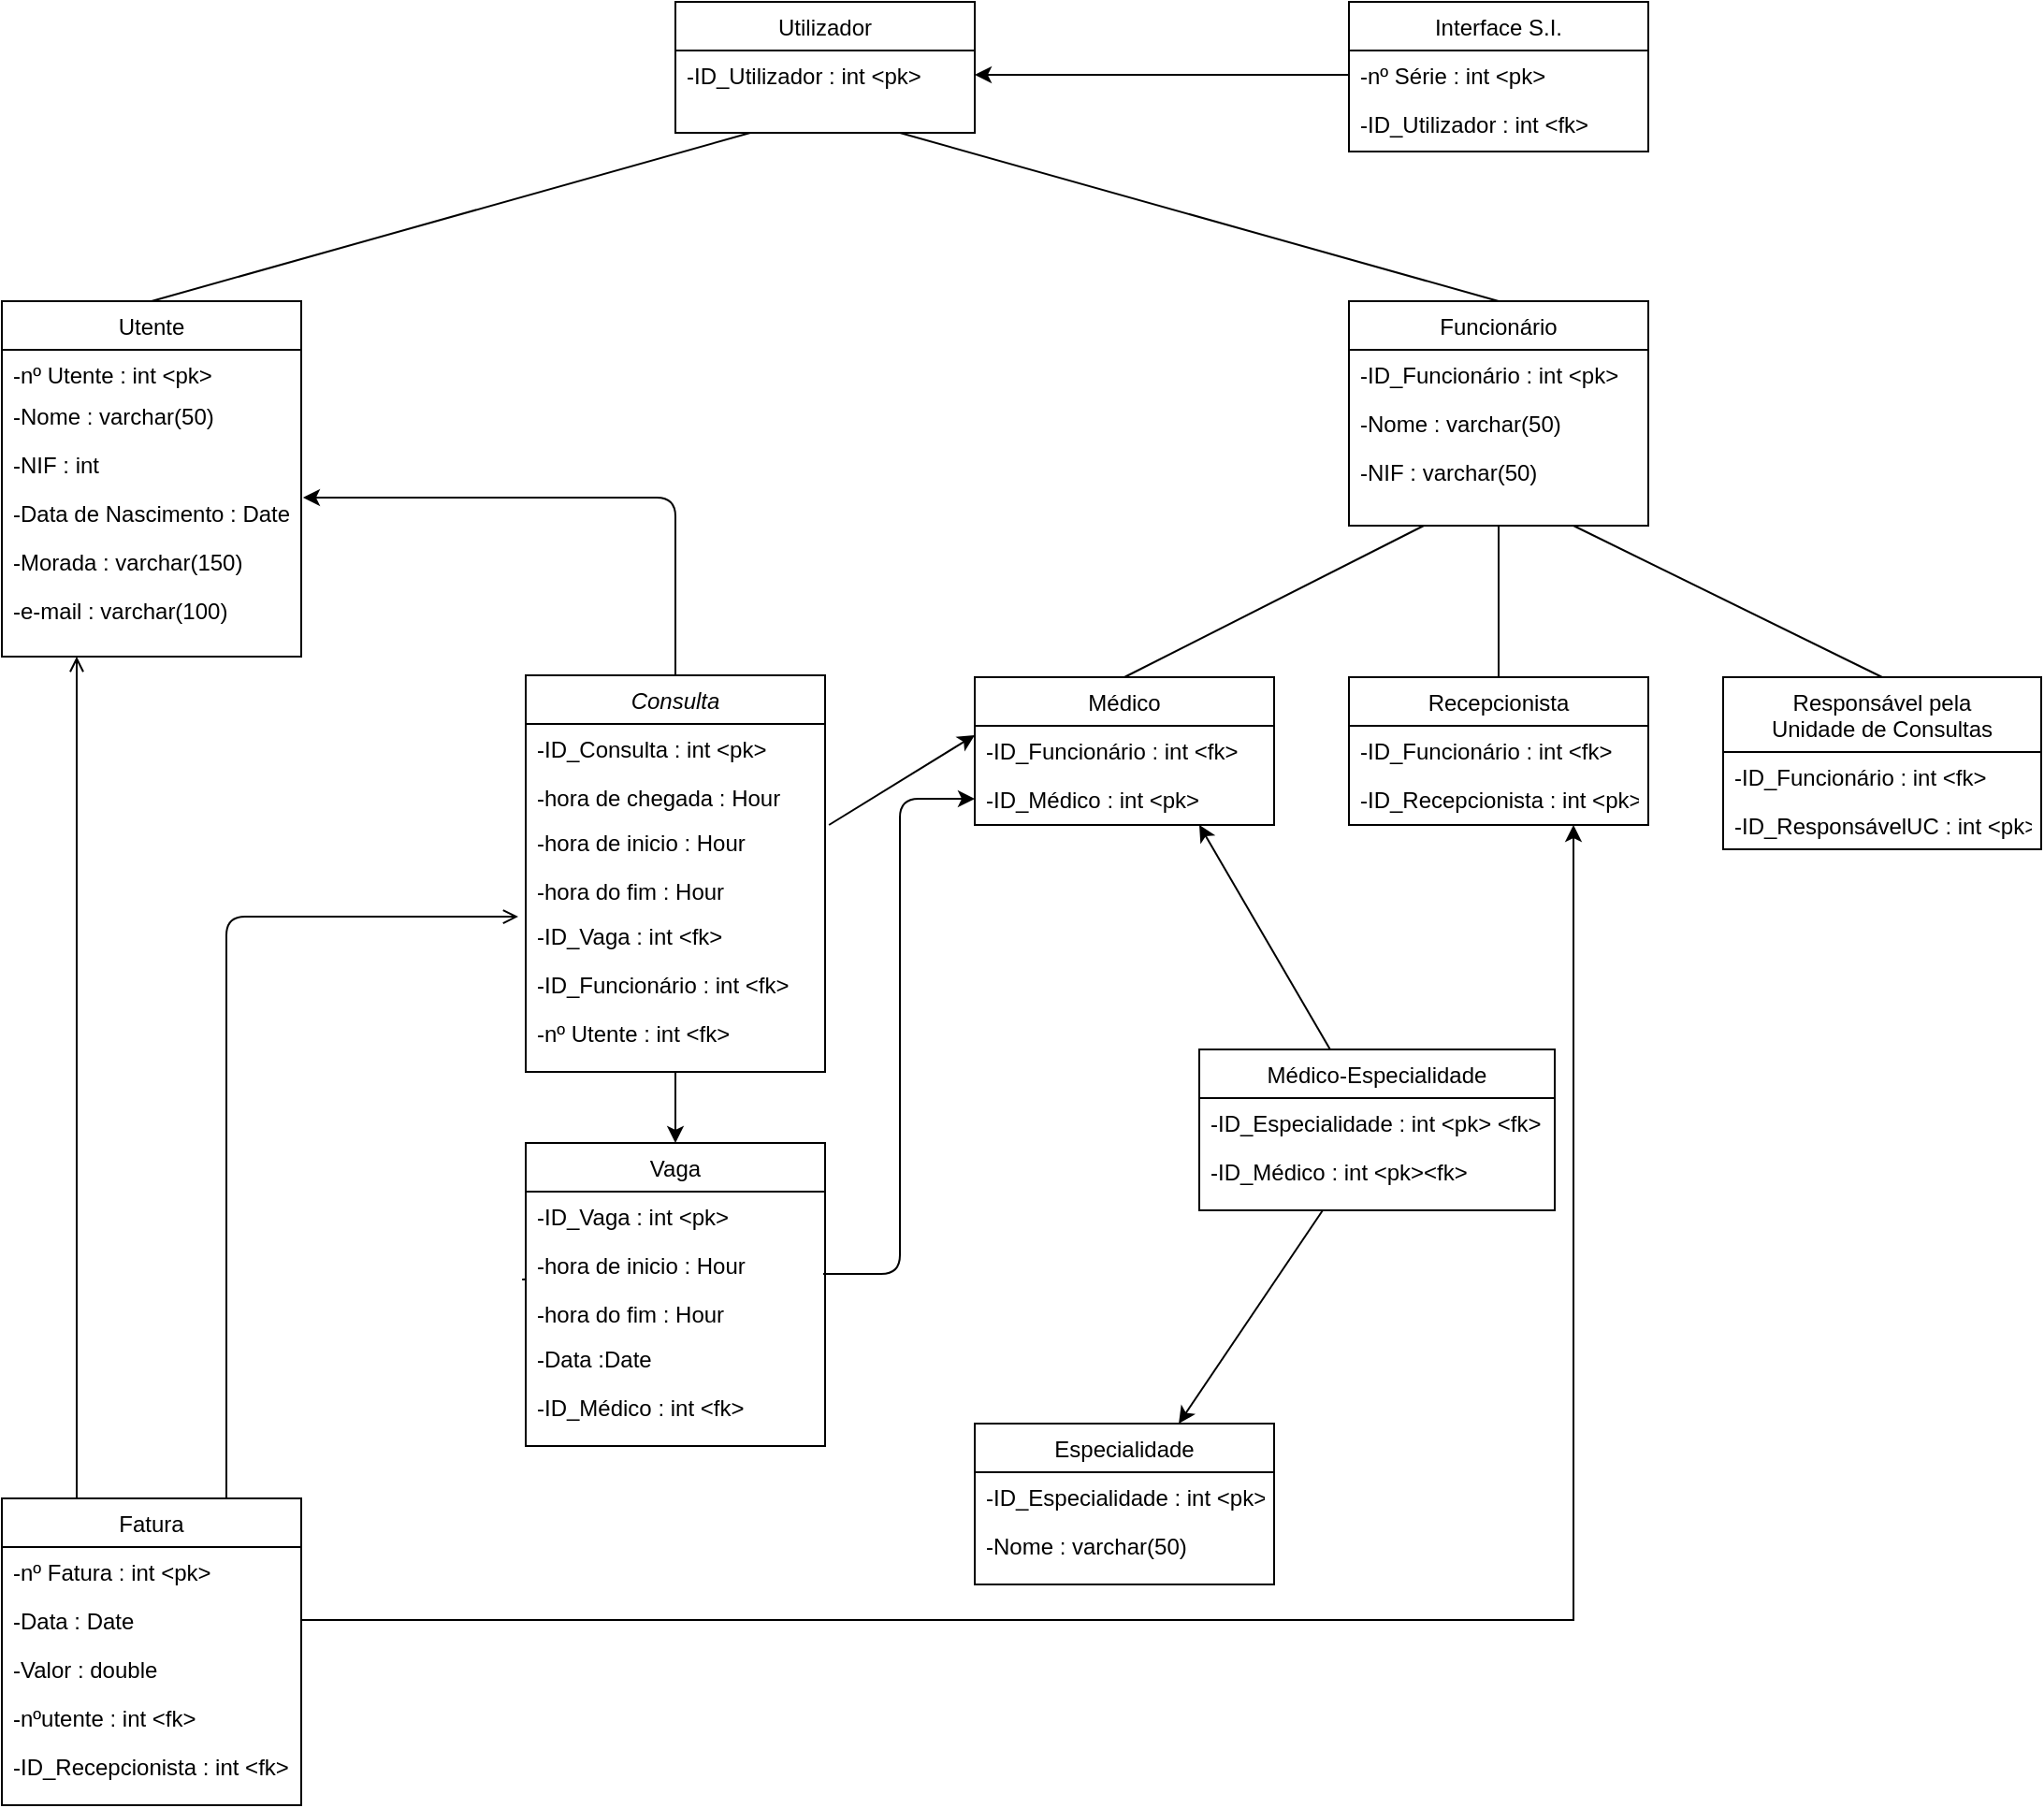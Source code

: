 <mxfile version="14.1.8" type="device"><diagram id="WBJxrwgQJ08cVc8s3mw-" name="Page-1"><mxGraphModel dx="1673" dy="967" grid="1" gridSize="10" guides="1" tooltips="1" connect="1" arrows="1" fold="1" page="1" pageScale="1" pageWidth="1169" pageHeight="827" math="0" shadow="0"><root><mxCell id="uP9oZKzn0SNbNPf4NJ6s-0"/><mxCell id="uP9oZKzn0SNbNPf4NJ6s-1" parent="uP9oZKzn0SNbNPf4NJ6s-0"/><mxCell id="OTSG1Ky6BSyQk9kA5JR_-0" value="Médico" style="swimlane;fontStyle=0;align=center;verticalAlign=top;childLayout=stackLayout;horizontal=1;startSize=26;horizontalStack=0;resizeParent=1;resizeLast=0;collapsible=1;marginBottom=0;rounded=0;shadow=0;strokeWidth=1;" parent="uP9oZKzn0SNbNPf4NJ6s-1" vertex="1"><mxGeometry x="560" y="481" width="160" height="79" as="geometry"><mxRectangle x="130" y="380" width="160" height="26" as="alternateBounds"/></mxGeometry></mxCell><mxCell id="TI8eNgoJQz-PBQJknyLA-6" value="-ID_Funcionário : int &lt;fk&gt; " style="text;align=left;verticalAlign=top;spacingLeft=4;spacingRight=4;overflow=hidden;rotatable=0;points=[[0,0.5],[1,0.5]];portConstraint=eastwest;" parent="OTSG1Ky6BSyQk9kA5JR_-0" vertex="1"><mxGeometry y="26" width="160" height="26" as="geometry"/></mxCell><mxCell id="TI8eNgoJQz-PBQJknyLA-17" value="-ID_Médico : int &lt;pk&gt; " style="text;align=left;verticalAlign=top;spacingLeft=4;spacingRight=4;overflow=hidden;rotatable=0;points=[[0,0.5],[1,0.5]];portConstraint=eastwest;" parent="OTSG1Ky6BSyQk9kA5JR_-0" vertex="1"><mxGeometry y="52" width="160" height="26" as="geometry"/></mxCell><mxCell id="ob_EdHAKW8igNl73r_e9-28" style="rounded=0;orthogonalLoop=1;jettySize=auto;html=1;endArrow=none;endFill=0;exitX=0.5;exitY=0;exitDx=0;exitDy=0;entryX=0.25;entryY=1;entryDx=0;entryDy=0;" parent="uP9oZKzn0SNbNPf4NJ6s-1" source="UmQ6eA-_uJCNgilnCt9g-0" target="ob_EdHAKW8igNl73r_e9-24" edge="1"><mxGeometry relative="1" as="geometry"><mxPoint x="440.96" y="96.988" as="targetPoint"/></mxGeometry></mxCell><mxCell id="UmQ6eA-_uJCNgilnCt9g-0" value="Utente" style="swimlane;fontStyle=0;align=center;verticalAlign=top;childLayout=stackLayout;horizontal=1;startSize=26;horizontalStack=0;resizeParent=1;resizeLast=0;collapsible=1;marginBottom=0;rounded=0;shadow=0;strokeWidth=1;" parent="uP9oZKzn0SNbNPf4NJ6s-1" vertex="1"><mxGeometry x="40" y="280" width="160" height="190" as="geometry"><mxRectangle x="550" y="140" width="160" height="26" as="alternateBounds"/></mxGeometry></mxCell><mxCell id="UmQ6eA-_uJCNgilnCt9g-3" value="-nº Utente : int &lt;pk&gt; " style="text;align=left;verticalAlign=top;spacingLeft=4;spacingRight=4;overflow=hidden;rotatable=0;points=[[0,0.5],[1,0.5]];portConstraint=eastwest;rounded=0;shadow=0;html=0;" parent="UmQ6eA-_uJCNgilnCt9g-0" vertex="1"><mxGeometry y="26" width="160" height="22" as="geometry"/></mxCell><mxCell id="UmQ6eA-_uJCNgilnCt9g-1" value="-Nome : varchar(50)" style="text;align=left;verticalAlign=top;spacingLeft=4;spacingRight=4;overflow=hidden;rotatable=0;points=[[0,0.5],[1,0.5]];portConstraint=eastwest;" parent="UmQ6eA-_uJCNgilnCt9g-0" vertex="1"><mxGeometry y="48" width="160" height="26" as="geometry"/></mxCell><mxCell id="UmQ6eA-_uJCNgilnCt9g-6" value="-NIF : int " style="text;align=left;verticalAlign=top;spacingLeft=4;spacingRight=4;overflow=hidden;rotatable=0;points=[[0,0.5],[1,0.5]];portConstraint=eastwest;rounded=0;shadow=0;html=0;" parent="UmQ6eA-_uJCNgilnCt9g-0" vertex="1"><mxGeometry y="74" width="160" height="26" as="geometry"/></mxCell><mxCell id="UmQ6eA-_uJCNgilnCt9g-2" value="-Data de Nascimento : Date" style="text;align=left;verticalAlign=top;spacingLeft=4;spacingRight=4;overflow=hidden;rotatable=0;points=[[0,0.5],[1,0.5]];portConstraint=eastwest;rounded=0;shadow=0;html=0;" parent="UmQ6eA-_uJCNgilnCt9g-0" vertex="1"><mxGeometry y="100" width="160" height="26" as="geometry"/></mxCell><mxCell id="UmQ6eA-_uJCNgilnCt9g-4" value="-Morada : varchar(150)" style="text;align=left;verticalAlign=top;spacingLeft=4;spacingRight=4;overflow=hidden;rotatable=0;points=[[0,0.5],[1,0.5]];portConstraint=eastwest;rounded=0;shadow=0;html=0;" parent="UmQ6eA-_uJCNgilnCt9g-0" vertex="1"><mxGeometry y="126" width="160" height="26" as="geometry"/></mxCell><mxCell id="UmQ6eA-_uJCNgilnCt9g-5" value="-e-mail : varchar(100)" style="text;align=left;verticalAlign=top;spacingLeft=4;spacingRight=4;overflow=hidden;rotatable=0;points=[[0,0.5],[1,0.5]];portConstraint=eastwest;rounded=0;shadow=0;html=0;" parent="UmQ6eA-_uJCNgilnCt9g-0" vertex="1"><mxGeometry y="152" width="160" height="30" as="geometry"/></mxCell><mxCell id="ob_EdHAKW8igNl73r_e9-22" style="rounded=0;orthogonalLoop=1;jettySize=auto;html=1;entryX=0.5;entryY=1;entryDx=0;entryDy=0;endArrow=none;endFill=0;" parent="uP9oZKzn0SNbNPf4NJ6s-1" source="ob_EdHAKW8igNl73r_e9-0" target="ob_EdHAKW8igNl73r_e9-13" edge="1"><mxGeometry relative="1" as="geometry"/></mxCell><mxCell id="ob_EdHAKW8igNl73r_e9-0" value="Recepcionista" style="swimlane;fontStyle=0;align=center;verticalAlign=top;childLayout=stackLayout;horizontal=1;startSize=26;horizontalStack=0;resizeParent=1;resizeLast=0;collapsible=1;marginBottom=0;rounded=0;shadow=0;strokeWidth=1;" parent="uP9oZKzn0SNbNPf4NJ6s-1" vertex="1"><mxGeometry x="760" y="481" width="160" height="79" as="geometry"><mxRectangle x="130" y="380" width="160" height="26" as="alternateBounds"/></mxGeometry></mxCell><mxCell id="TI8eNgoJQz-PBQJknyLA-11" value="-ID_Funcionário : int &lt;fk&gt; " style="text;align=left;verticalAlign=top;spacingLeft=4;spacingRight=4;overflow=hidden;rotatable=0;points=[[0,0.5],[1,0.5]];portConstraint=eastwest;" parent="ob_EdHAKW8igNl73r_e9-0" vertex="1"><mxGeometry y="26" width="160" height="26" as="geometry"/></mxCell><mxCell id="TI8eNgoJQz-PBQJknyLA-18" value="-ID_Recepcionista : int &lt;pk&gt; " style="text;align=left;verticalAlign=top;spacingLeft=4;spacingRight=4;overflow=hidden;rotatable=0;points=[[0,0.5],[1,0.5]];portConstraint=eastwest;" parent="ob_EdHAKW8igNl73r_e9-0" vertex="1"><mxGeometry y="52" width="160" height="26" as="geometry"/></mxCell><mxCell id="ob_EdHAKW8igNl73r_e9-23" style="rounded=0;orthogonalLoop=1;jettySize=auto;html=1;exitX=0.5;exitY=0;exitDx=0;exitDy=0;endArrow=none;endFill=0;entryX=0.75;entryY=1;entryDx=0;entryDy=0;" parent="uP9oZKzn0SNbNPf4NJ6s-1" source="ob_EdHAKW8igNl73r_e9-8" target="ob_EdHAKW8igNl73r_e9-13" edge="1"><mxGeometry relative="1" as="geometry"><mxPoint x="600" y="480" as="targetPoint"/></mxGeometry></mxCell><mxCell id="ob_EdHAKW8igNl73r_e9-8" value="Responsável pela &#10;Unidade de Consultas&#10;" style="swimlane;fontStyle=0;align=center;verticalAlign=top;childLayout=stackLayout;horizontal=1;startSize=40;horizontalStack=0;resizeParent=1;resizeLast=0;collapsible=1;marginBottom=0;rounded=0;shadow=0;strokeWidth=1;" parent="uP9oZKzn0SNbNPf4NJ6s-1" vertex="1"><mxGeometry x="960" y="481" width="170" height="92" as="geometry"><mxRectangle x="130" y="380" width="160" height="26" as="alternateBounds"/></mxGeometry></mxCell><mxCell id="TI8eNgoJQz-PBQJknyLA-12" value="-ID_Funcionário : int &lt;fk&gt; " style="text;align=left;verticalAlign=top;spacingLeft=4;spacingRight=4;overflow=hidden;rotatable=0;points=[[0,0.5],[1,0.5]];portConstraint=eastwest;" parent="ob_EdHAKW8igNl73r_e9-8" vertex="1"><mxGeometry y="40" width="170" height="26" as="geometry"/></mxCell><mxCell id="TI8eNgoJQz-PBQJknyLA-19" value="-ID_ResponsávelUC : int &lt;pk&gt; " style="text;align=left;verticalAlign=top;spacingLeft=4;spacingRight=4;overflow=hidden;rotatable=0;points=[[0,0.5],[1,0.5]];portConstraint=eastwest;" parent="ob_EdHAKW8igNl73r_e9-8" vertex="1"><mxGeometry y="66" width="170" height="26" as="geometry"/></mxCell><mxCell id="ob_EdHAKW8igNl73r_e9-27" style="rounded=0;orthogonalLoop=1;jettySize=auto;html=1;endArrow=none;endFill=0;exitX=0.5;exitY=0;exitDx=0;exitDy=0;entryX=0.75;entryY=1;entryDx=0;entryDy=0;" parent="uP9oZKzn0SNbNPf4NJ6s-1" source="ob_EdHAKW8igNl73r_e9-13" target="ob_EdHAKW8igNl73r_e9-24" edge="1"><mxGeometry relative="1" as="geometry"><mxPoint x="590" y="270" as="sourcePoint"/><mxPoint x="518.08" y="98.002" as="targetPoint"/></mxGeometry></mxCell><mxCell id="ob_EdHAKW8igNl73r_e9-13" value="Funcionário" style="swimlane;fontStyle=0;align=center;verticalAlign=top;childLayout=stackLayout;horizontal=1;startSize=26;horizontalStack=0;resizeParent=1;resizeLast=0;collapsible=1;marginBottom=0;rounded=0;shadow=0;strokeWidth=1;" parent="uP9oZKzn0SNbNPf4NJ6s-1" vertex="1"><mxGeometry x="760" y="280" width="160" height="120" as="geometry"><mxRectangle x="130" y="380" width="160" height="26" as="alternateBounds"/></mxGeometry></mxCell><mxCell id="ob_EdHAKW8igNl73r_e9-14" value="-ID_Funcionário : int &lt;pk&gt;" style="text;align=left;verticalAlign=top;spacingLeft=4;spacingRight=4;overflow=hidden;rotatable=0;points=[[0,0.5],[1,0.5]];portConstraint=eastwest;" parent="ob_EdHAKW8igNl73r_e9-13" vertex="1"><mxGeometry y="26" width="160" height="26" as="geometry"/></mxCell><mxCell id="OTSG1Ky6BSyQk9kA5JR_-1" value="-Nome : varchar(50)" style="text;align=left;verticalAlign=top;spacingLeft=4;spacingRight=4;overflow=hidden;rotatable=0;points=[[0,0.5],[1,0.5]];portConstraint=eastwest;" parent="ob_EdHAKW8igNl73r_e9-13" vertex="1"><mxGeometry y="52" width="160" height="26" as="geometry"/></mxCell><mxCell id="ob_EdHAKW8igNl73r_e9-18" value="-NIF : varchar(50)" style="text;align=left;verticalAlign=top;spacingLeft=4;spacingRight=4;overflow=hidden;rotatable=0;points=[[0,0.5],[1,0.5]];portConstraint=eastwest;" parent="ob_EdHAKW8igNl73r_e9-13" vertex="1"><mxGeometry y="78" width="160" height="26" as="geometry"/></mxCell><mxCell id="ob_EdHAKW8igNl73r_e9-21" value="" style="endArrow=none;html=1;exitX=0.5;exitY=0;exitDx=0;exitDy=0;endFill=0;entryX=0.25;entryY=1;entryDx=0;entryDy=0;" parent="uP9oZKzn0SNbNPf4NJ6s-1" source="OTSG1Ky6BSyQk9kA5JR_-0" target="ob_EdHAKW8igNl73r_e9-13" edge="1"><mxGeometry width="50" height="50" relative="1" as="geometry"><mxPoint x="520" y="370" as="sourcePoint"/><mxPoint x="600" y="480" as="targetPoint"/></mxGeometry></mxCell><mxCell id="ob_EdHAKW8igNl73r_e9-24" value="Utilizador" style="swimlane;fontStyle=0;align=center;verticalAlign=top;childLayout=stackLayout;horizontal=1;startSize=26;horizontalStack=0;resizeParent=1;resizeLast=0;collapsible=1;marginBottom=0;rounded=0;shadow=0;strokeWidth=1;" parent="uP9oZKzn0SNbNPf4NJ6s-1" vertex="1"><mxGeometry x="400" y="120" width="160" height="70" as="geometry"><mxRectangle x="130" y="380" width="160" height="26" as="alternateBounds"/></mxGeometry></mxCell><mxCell id="ob_EdHAKW8igNl73r_e9-25" value="-ID_Utilizador : int &lt;pk&gt;" style="text;align=left;verticalAlign=top;spacingLeft=4;spacingRight=4;overflow=hidden;rotatable=0;points=[[0,0.5],[1,0.5]];portConstraint=eastwest;" parent="ob_EdHAKW8igNl73r_e9-24" vertex="1"><mxGeometry y="26" width="160" height="26" as="geometry"/></mxCell><mxCell id="bQgAvDISjeovu-Bksqmm-0" value="Fatura" style="swimlane;fontStyle=0;align=center;verticalAlign=top;childLayout=stackLayout;horizontal=1;startSize=26;horizontalStack=0;resizeParent=1;resizeLast=0;collapsible=1;marginBottom=0;rounded=0;shadow=0;strokeWidth=1;" parent="uP9oZKzn0SNbNPf4NJ6s-1" vertex="1"><mxGeometry x="40" y="920" width="160" height="164" as="geometry"><mxRectangle x="340" y="380" width="170" height="26" as="alternateBounds"/></mxGeometry></mxCell><mxCell id="bQgAvDISjeovu-Bksqmm-1" value="-nº Fatura : int &lt;pk&gt;" style="text;align=left;verticalAlign=top;spacingLeft=4;spacingRight=4;overflow=hidden;rotatable=0;points=[[0,0.5],[1,0.5]];portConstraint=eastwest;" parent="bQgAvDISjeovu-Bksqmm-0" vertex="1"><mxGeometry y="26" width="160" height="26" as="geometry"/></mxCell><mxCell id="bQgAvDISjeovu-Bksqmm-4" value="-Data : Date" style="text;align=left;verticalAlign=top;spacingLeft=4;spacingRight=4;overflow=hidden;rotatable=0;points=[[0,0.5],[1,0.5]];portConstraint=eastwest;" parent="bQgAvDISjeovu-Bksqmm-0" vertex="1"><mxGeometry y="52" width="160" height="26" as="geometry"/></mxCell><mxCell id="bQgAvDISjeovu-Bksqmm-5" value="-Valor : double" style="text;align=left;verticalAlign=top;spacingLeft=4;spacingRight=4;overflow=hidden;rotatable=0;points=[[0,0.5],[1,0.5]];portConstraint=eastwest;" parent="bQgAvDISjeovu-Bksqmm-0" vertex="1"><mxGeometry y="78" width="160" height="26" as="geometry"/></mxCell><mxCell id="TI8eNgoJQz-PBQJknyLA-0" value="-nºutente : int &lt;fk&gt;" style="text;align=left;verticalAlign=top;spacingLeft=4;spacingRight=4;overflow=hidden;rotatable=0;points=[[0,0.5],[1,0.5]];portConstraint=eastwest;" parent="bQgAvDISjeovu-Bksqmm-0" vertex="1"><mxGeometry y="104" width="160" height="26" as="geometry"/></mxCell><mxCell id="TI8eNgoJQz-PBQJknyLA-10" value="-ID_Recepcionista : int &lt;fk&gt; " style="text;align=left;verticalAlign=top;spacingLeft=4;spacingRight=4;overflow=hidden;rotatable=0;points=[[0,0.5],[1,0.5]];portConstraint=eastwest;" parent="bQgAvDISjeovu-Bksqmm-0" vertex="1"><mxGeometry y="130" width="160" height="26" as="geometry"/></mxCell><mxCell id="bQgAvDISjeovu-Bksqmm-6" value="" style="endArrow=open;html=1;entryX=0.25;entryY=1;entryDx=0;entryDy=0;exitX=0.25;exitY=0;exitDx=0;exitDy=0;endFill=0;" parent="uP9oZKzn0SNbNPf4NJ6s-1" source="bQgAvDISjeovu-Bksqmm-0" target="UmQ6eA-_uJCNgilnCt9g-0" edge="1"><mxGeometry width="50" height="50" relative="1" as="geometry"><mxPoint x="120" y="877" as="sourcePoint"/><mxPoint x="500" y="690" as="targetPoint"/></mxGeometry></mxCell><mxCell id="bQgAvDISjeovu-Bksqmm-14" value="Interface S.I." style="swimlane;fontStyle=0;align=center;verticalAlign=top;childLayout=stackLayout;horizontal=1;startSize=26;horizontalStack=0;resizeParent=1;resizeLast=0;collapsible=1;marginBottom=0;rounded=0;shadow=0;strokeWidth=1;" parent="uP9oZKzn0SNbNPf4NJ6s-1" vertex="1"><mxGeometry x="760" y="120" width="160" height="80" as="geometry"><mxRectangle x="130" y="380" width="160" height="26" as="alternateBounds"/></mxGeometry></mxCell><mxCell id="bQgAvDISjeovu-Bksqmm-15" value="-nº Série : int &lt;pk&gt;" style="text;align=left;verticalAlign=top;spacingLeft=4;spacingRight=4;overflow=hidden;rotatable=0;points=[[0,0.5],[1,0.5]];portConstraint=eastwest;" parent="bQgAvDISjeovu-Bksqmm-14" vertex="1"><mxGeometry y="26" width="160" height="26" as="geometry"/></mxCell><mxCell id="TI8eNgoJQz-PBQJknyLA-15" value="-ID_Utilizador : int &lt;fk&gt;" style="text;align=left;verticalAlign=top;spacingLeft=4;spacingRight=4;overflow=hidden;rotatable=0;points=[[0,0.5],[1,0.5]];portConstraint=eastwest;" parent="bQgAvDISjeovu-Bksqmm-14" vertex="1"><mxGeometry y="52" width="160" height="26" as="geometry"/></mxCell><mxCell id="bQgAvDISjeovu-Bksqmm-20" value="Especialidade" style="swimlane;fontStyle=0;align=center;verticalAlign=top;childLayout=stackLayout;horizontal=1;startSize=26;horizontalStack=0;resizeParent=1;resizeLast=0;collapsible=1;marginBottom=0;rounded=0;shadow=0;strokeWidth=1;" parent="uP9oZKzn0SNbNPf4NJ6s-1" vertex="1"><mxGeometry x="560" y="880" width="160" height="86" as="geometry"><mxRectangle x="340" y="380" width="170" height="26" as="alternateBounds"/></mxGeometry></mxCell><mxCell id="bQgAvDISjeovu-Bksqmm-23" value="-ID_Especialidade : int &lt;pk&gt;" style="text;align=left;verticalAlign=top;spacingLeft=4;spacingRight=4;overflow=hidden;rotatable=0;points=[[0,0.5],[1,0.5]];portConstraint=eastwest;" parent="bQgAvDISjeovu-Bksqmm-20" vertex="1"><mxGeometry y="26" width="160" height="26" as="geometry"/></mxCell><mxCell id="YtPIszFMsgxIPDNodZW1-0" value="-Nome : varchar(50)" style="text;align=left;verticalAlign=top;spacingLeft=4;spacingRight=4;overflow=hidden;rotatable=0;points=[[0,0.5],[1,0.5]];portConstraint=eastwest;" parent="bQgAvDISjeovu-Bksqmm-20" vertex="1"><mxGeometry y="52" width="160" height="26" as="geometry"/></mxCell><mxCell id="DO9z_qJPqCLzaobSkXsH-0" value="Consulta" style="swimlane;fontStyle=2;align=center;verticalAlign=top;childLayout=stackLayout;horizontal=1;startSize=26;horizontalStack=0;resizeParent=1;resizeLast=0;collapsible=1;marginBottom=0;rounded=0;shadow=0;strokeWidth=1;" parent="uP9oZKzn0SNbNPf4NJ6s-1" vertex="1"><mxGeometry x="320" y="480" width="160" height="212" as="geometry"><mxRectangle x="230" y="140" width="160" height="26" as="alternateBounds"/></mxGeometry></mxCell><mxCell id="DO9z_qJPqCLzaobSkXsH-1" value="-ID_Consulta : int &lt;pk&gt;" style="text;align=left;verticalAlign=top;spacingLeft=4;spacingRight=4;overflow=hidden;rotatable=0;points=[[0,0.5],[1,0.5]];portConstraint=eastwest;" parent="DO9z_qJPqCLzaobSkXsH-0" vertex="1"><mxGeometry y="26" width="160" height="26" as="geometry"/></mxCell><mxCell id="YtPIszFMsgxIPDNodZW1-2" value="-hora de chegada : Hour " style="text;align=left;verticalAlign=top;spacingLeft=4;spacingRight=4;overflow=hidden;rotatable=0;points=[[0,0.5],[1,0.5]];portConstraint=eastwest;" parent="DO9z_qJPqCLzaobSkXsH-0" vertex="1"><mxGeometry y="52" width="160" height="24" as="geometry"/></mxCell><mxCell id="YtPIszFMsgxIPDNodZW1-1" value="-hora de inicio : Hour" style="text;align=left;verticalAlign=top;spacingLeft=4;spacingRight=4;overflow=hidden;rotatable=0;points=[[0,0.5],[1,0.5]];portConstraint=eastwest;" parent="DO9z_qJPqCLzaobSkXsH-0" vertex="1"><mxGeometry y="76" width="160" height="26" as="geometry"/></mxCell><mxCell id="XgnUnz9o7JwDbGp1CfTY-4" value="-hora do fim : Hour" style="text;align=left;verticalAlign=top;spacingLeft=4;spacingRight=4;overflow=hidden;rotatable=0;points=[[0,0.5],[1,0.5]];portConstraint=eastwest;" parent="DO9z_qJPqCLzaobSkXsH-0" vertex="1"><mxGeometry y="102" width="160" height="24" as="geometry"/></mxCell><mxCell id="TI8eNgoJQz-PBQJknyLA-2" value="-ID_Vaga : int &lt;fk&gt;" style="text;align=left;verticalAlign=top;spacingLeft=4;spacingRight=4;overflow=hidden;rotatable=0;points=[[0,0.5],[1,0.5]];portConstraint=eastwest;" parent="DO9z_qJPqCLzaobSkXsH-0" vertex="1"><mxGeometry y="126" width="160" height="26" as="geometry"/></mxCell><mxCell id="TI8eNgoJQz-PBQJknyLA-8" value="-ID_Funcionário : int &lt;fk&gt; " style="text;align=left;verticalAlign=top;spacingLeft=4;spacingRight=4;overflow=hidden;rotatable=0;points=[[0,0.5],[1,0.5]];portConstraint=eastwest;" parent="DO9z_qJPqCLzaobSkXsH-0" vertex="1"><mxGeometry y="152" width="160" height="26" as="geometry"/></mxCell><mxCell id="TI8eNgoJQz-PBQJknyLA-9" value="-nº Utente : int &lt;fk&gt; " style="text;align=left;verticalAlign=top;spacingLeft=4;spacingRight=4;overflow=hidden;rotatable=0;points=[[0,0.5],[1,0.5]];portConstraint=eastwest;" parent="DO9z_qJPqCLzaobSkXsH-0" vertex="1"><mxGeometry y="178" width="160" height="26" as="geometry"/></mxCell><mxCell id="DO9z_qJPqCLzaobSkXsH-4" value="" style="endArrow=classic;html=1;exitX=1.013;exitY=0.154;exitDx=0;exitDy=0;exitPerimeter=0;endFill=1;" parent="uP9oZKzn0SNbNPf4NJ6s-1" source="YtPIszFMsgxIPDNodZW1-1" edge="1"><mxGeometry width="50" height="50" relative="1" as="geometry"><mxPoint x="410" y="510" as="sourcePoint"/><mxPoint x="560" y="512" as="targetPoint"/></mxGeometry></mxCell><mxCell id="DO9z_qJPqCLzaobSkXsH-5" value="" style="endArrow=classic;html=1;exitX=0.5;exitY=0;exitDx=0;exitDy=0;edgeStyle=orthogonalEdgeStyle;startArrow=none;startFill=0;endFill=1;entryX=1.006;entryY=0.192;entryDx=0;entryDy=0;entryPerimeter=0;" parent="uP9oZKzn0SNbNPf4NJ6s-1" source="DO9z_qJPqCLzaobSkXsH-0" target="UmQ6eA-_uJCNgilnCt9g-2" edge="1"><mxGeometry width="50" height="50" relative="1" as="geometry"><mxPoint x="321" y="610" as="sourcePoint"/><mxPoint x="210" y="393" as="targetPoint"/><Array as="points"><mxPoint x="400" y="385"/></Array></mxGeometry></mxCell><mxCell id="XgnUnz9o7JwDbGp1CfTY-0" value="Vaga" style="swimlane;fontStyle=0;align=center;verticalAlign=top;childLayout=stackLayout;horizontal=1;startSize=26;horizontalStack=0;resizeParent=1;resizeLast=0;collapsible=1;marginBottom=0;rounded=0;shadow=0;strokeWidth=1;" parent="uP9oZKzn0SNbNPf4NJ6s-1" vertex="1"><mxGeometry x="320" y="730" width="160" height="162" as="geometry"><mxRectangle x="130" y="380" width="160" height="26" as="alternateBounds"/></mxGeometry></mxCell><mxCell id="XgnUnz9o7JwDbGp1CfTY-1" value="-ID_Vaga : int &lt;pk&gt;" style="text;align=left;verticalAlign=top;spacingLeft=4;spacingRight=4;overflow=hidden;rotatable=0;points=[[0,0.5],[1,0.5]];portConstraint=eastwest;" parent="XgnUnz9o7JwDbGp1CfTY-0" vertex="1"><mxGeometry y="26" width="160" height="26" as="geometry"/></mxCell><mxCell id="XgnUnz9o7JwDbGp1CfTY-2" value="-hora de inicio : Hour" style="text;align=left;verticalAlign=top;spacingLeft=4;spacingRight=4;overflow=hidden;rotatable=0;points=[[0,0.5],[1,0.5]];portConstraint=eastwest;" parent="XgnUnz9o7JwDbGp1CfTY-0" vertex="1"><mxGeometry y="52" width="160" height="26" as="geometry"/></mxCell><mxCell id="XgnUnz9o7JwDbGp1CfTY-3" value="-hora do fim : Hour" style="text;align=left;verticalAlign=top;spacingLeft=4;spacingRight=4;overflow=hidden;rotatable=0;points=[[0,0.5],[1,0.5]];portConstraint=eastwest;" parent="XgnUnz9o7JwDbGp1CfTY-0" vertex="1"><mxGeometry y="78" width="160" height="24" as="geometry"/></mxCell><mxCell id="TI8eNgoJQz-PBQJknyLA-1" value="-Data :Date" style="text;align=left;verticalAlign=top;spacingLeft=4;spacingRight=4;overflow=hidden;rotatable=0;points=[[0,0.5],[1,0.5]];portConstraint=eastwest;rounded=0;shadow=0;html=0;" parent="XgnUnz9o7JwDbGp1CfTY-0" vertex="1"><mxGeometry y="102" width="160" height="26" as="geometry"/></mxCell><mxCell id="TI8eNgoJQz-PBQJknyLA-7" value="-ID_Médico : int &lt;fk&gt; " style="text;align=left;verticalAlign=top;spacingLeft=4;spacingRight=4;overflow=hidden;rotatable=0;points=[[0,0.5],[1,0.5]];portConstraint=eastwest;rounded=0;shadow=0;html=0;" parent="XgnUnz9o7JwDbGp1CfTY-0" vertex="1"><mxGeometry y="128" width="160" height="26" as="geometry"/></mxCell><mxCell id="XgnUnz9o7JwDbGp1CfTY-7" style="edgeStyle=none;rounded=0;orthogonalLoop=1;jettySize=auto;html=1;entryX=-0.012;entryY=0.808;entryDx=0;entryDy=0;entryPerimeter=0;endArrow=none;endFill=0;" parent="XgnUnz9o7JwDbGp1CfTY-0" source="XgnUnz9o7JwDbGp1CfTY-2" target="XgnUnz9o7JwDbGp1CfTY-2" edge="1"><mxGeometry relative="1" as="geometry"/></mxCell><mxCell id="XgnUnz9o7JwDbGp1CfTY-9" value="" style="endArrow=none;html=1;exitX=0.5;exitY=0;exitDx=0;exitDy=0;entryX=0.5;entryY=1;entryDx=0;entryDy=0;endFill=0;startArrow=classic;startFill=1;" parent="uP9oZKzn0SNbNPf4NJ6s-1" source="XgnUnz9o7JwDbGp1CfTY-0" target="DO9z_qJPqCLzaobSkXsH-0" edge="1"><mxGeometry width="50" height="50" relative="1" as="geometry"><mxPoint x="360" y="760" as="sourcePoint"/><mxPoint x="370" y="690" as="targetPoint"/></mxGeometry></mxCell><mxCell id="Arf3ejc_1dUJLszcWckh-0" value="" style="endArrow=classic;html=1;edgeStyle=orthogonalEdgeStyle;endFill=1;entryX=0;entryY=0.5;entryDx=0;entryDy=0;startArrow=none;startFill=0;" parent="uP9oZKzn0SNbNPf4NJ6s-1" edge="1"><mxGeometry width="50" height="50" relative="1" as="geometry"><mxPoint x="479" y="800" as="sourcePoint"/><mxPoint x="560" y="546" as="targetPoint"/><Array as="points"><mxPoint x="520" y="800"/><mxPoint x="520" y="546"/></Array></mxGeometry></mxCell><mxCell id="3OXdfQqCcokBLlAEW3eD-2" value="" style="endArrow=open;html=1;exitX=0.75;exitY=0;exitDx=0;exitDy=0;entryX=-0.025;entryY=-0.192;entryDx=0;entryDy=0;edgeStyle=orthogonalEdgeStyle;entryPerimeter=0;endFill=0;" parent="uP9oZKzn0SNbNPf4NJ6s-1" source="bQgAvDISjeovu-Bksqmm-0" edge="1"><mxGeometry width="50" height="50" relative="1" as="geometry"><mxPoint x="420" y="910" as="sourcePoint"/><mxPoint x="316" y="609.008" as="targetPoint"/><Array as="points"><mxPoint x="160" y="609"/></Array></mxGeometry></mxCell><mxCell id="GmcnvTTGSeHTFxJdwd6C-0" style="edgeStyle=orthogonalEdgeStyle;rounded=0;orthogonalLoop=1;jettySize=auto;html=1;endArrow=classic;endFill=1;" parent="uP9oZKzn0SNbNPf4NJ6s-1" source="bQgAvDISjeovu-Bksqmm-4" edge="1"><mxGeometry relative="1" as="geometry"><mxPoint x="880" y="560" as="targetPoint"/><Array as="points"><mxPoint x="880" y="985"/><mxPoint x="880" y="560"/></Array></mxGeometry></mxCell><mxCell id="TI8eNgoJQz-PBQJknyLA-16" style="edgeStyle=orthogonalEdgeStyle;rounded=0;orthogonalLoop=1;jettySize=auto;html=1;entryX=1;entryY=0.5;entryDx=0;entryDy=0;startArrow=none;startFill=0;endArrow=classic;endFill=1;" parent="uP9oZKzn0SNbNPf4NJ6s-1" source="bQgAvDISjeovu-Bksqmm-15" target="ob_EdHAKW8igNl73r_e9-25" edge="1"><mxGeometry relative="1" as="geometry"/></mxCell><mxCell id="TI8eNgoJQz-PBQJknyLA-25" style="rounded=0;orthogonalLoop=1;jettySize=auto;html=1;entryX=0.75;entryY=1;entryDx=0;entryDy=0;startArrow=none;startFill=0;endArrow=classic;endFill=1;" parent="uP9oZKzn0SNbNPf4NJ6s-1" source="TI8eNgoJQz-PBQJknyLA-20" target="OTSG1Ky6BSyQk9kA5JR_-0" edge="1"><mxGeometry relative="1" as="geometry"/></mxCell><mxCell id="TI8eNgoJQz-PBQJknyLA-26" style="edgeStyle=none;rounded=0;orthogonalLoop=1;jettySize=auto;html=1;startArrow=none;startFill=0;endArrow=classic;endFill=1;" parent="uP9oZKzn0SNbNPf4NJ6s-1" source="TI8eNgoJQz-PBQJknyLA-20" target="bQgAvDISjeovu-Bksqmm-20" edge="1"><mxGeometry relative="1" as="geometry"/></mxCell><mxCell id="TI8eNgoJQz-PBQJknyLA-20" value="Médico-Especialidade" style="swimlane;fontStyle=0;align=center;verticalAlign=top;childLayout=stackLayout;horizontal=1;startSize=26;horizontalStack=0;resizeParent=1;resizeLast=0;collapsible=1;marginBottom=0;rounded=0;shadow=0;strokeWidth=1;" parent="uP9oZKzn0SNbNPf4NJ6s-1" vertex="1"><mxGeometry x="680" y="680" width="190" height="86" as="geometry"><mxRectangle x="340" y="380" width="170" height="26" as="alternateBounds"/></mxGeometry></mxCell><mxCell id="TI8eNgoJQz-PBQJknyLA-21" value="-ID_Especialidade : int &lt;pk&gt; &lt;fk&gt;" style="text;align=left;verticalAlign=top;spacingLeft=4;spacingRight=4;overflow=hidden;rotatable=0;points=[[0,0.5],[1,0.5]];portConstraint=eastwest;" parent="TI8eNgoJQz-PBQJknyLA-20" vertex="1"><mxGeometry y="26" width="190" height="26" as="geometry"/></mxCell><mxCell id="TI8eNgoJQz-PBQJknyLA-24" value="-ID_Médico : int &lt;pk&gt;&lt;fk&gt; " style="text;align=left;verticalAlign=top;spacingLeft=4;spacingRight=4;overflow=hidden;rotatable=0;points=[[0,0.5],[1,0.5]];portConstraint=eastwest;" parent="TI8eNgoJQz-PBQJknyLA-20" vertex="1"><mxGeometry y="52" width="190" height="26" as="geometry"/></mxCell></root></mxGraphModel></diagram></mxfile>